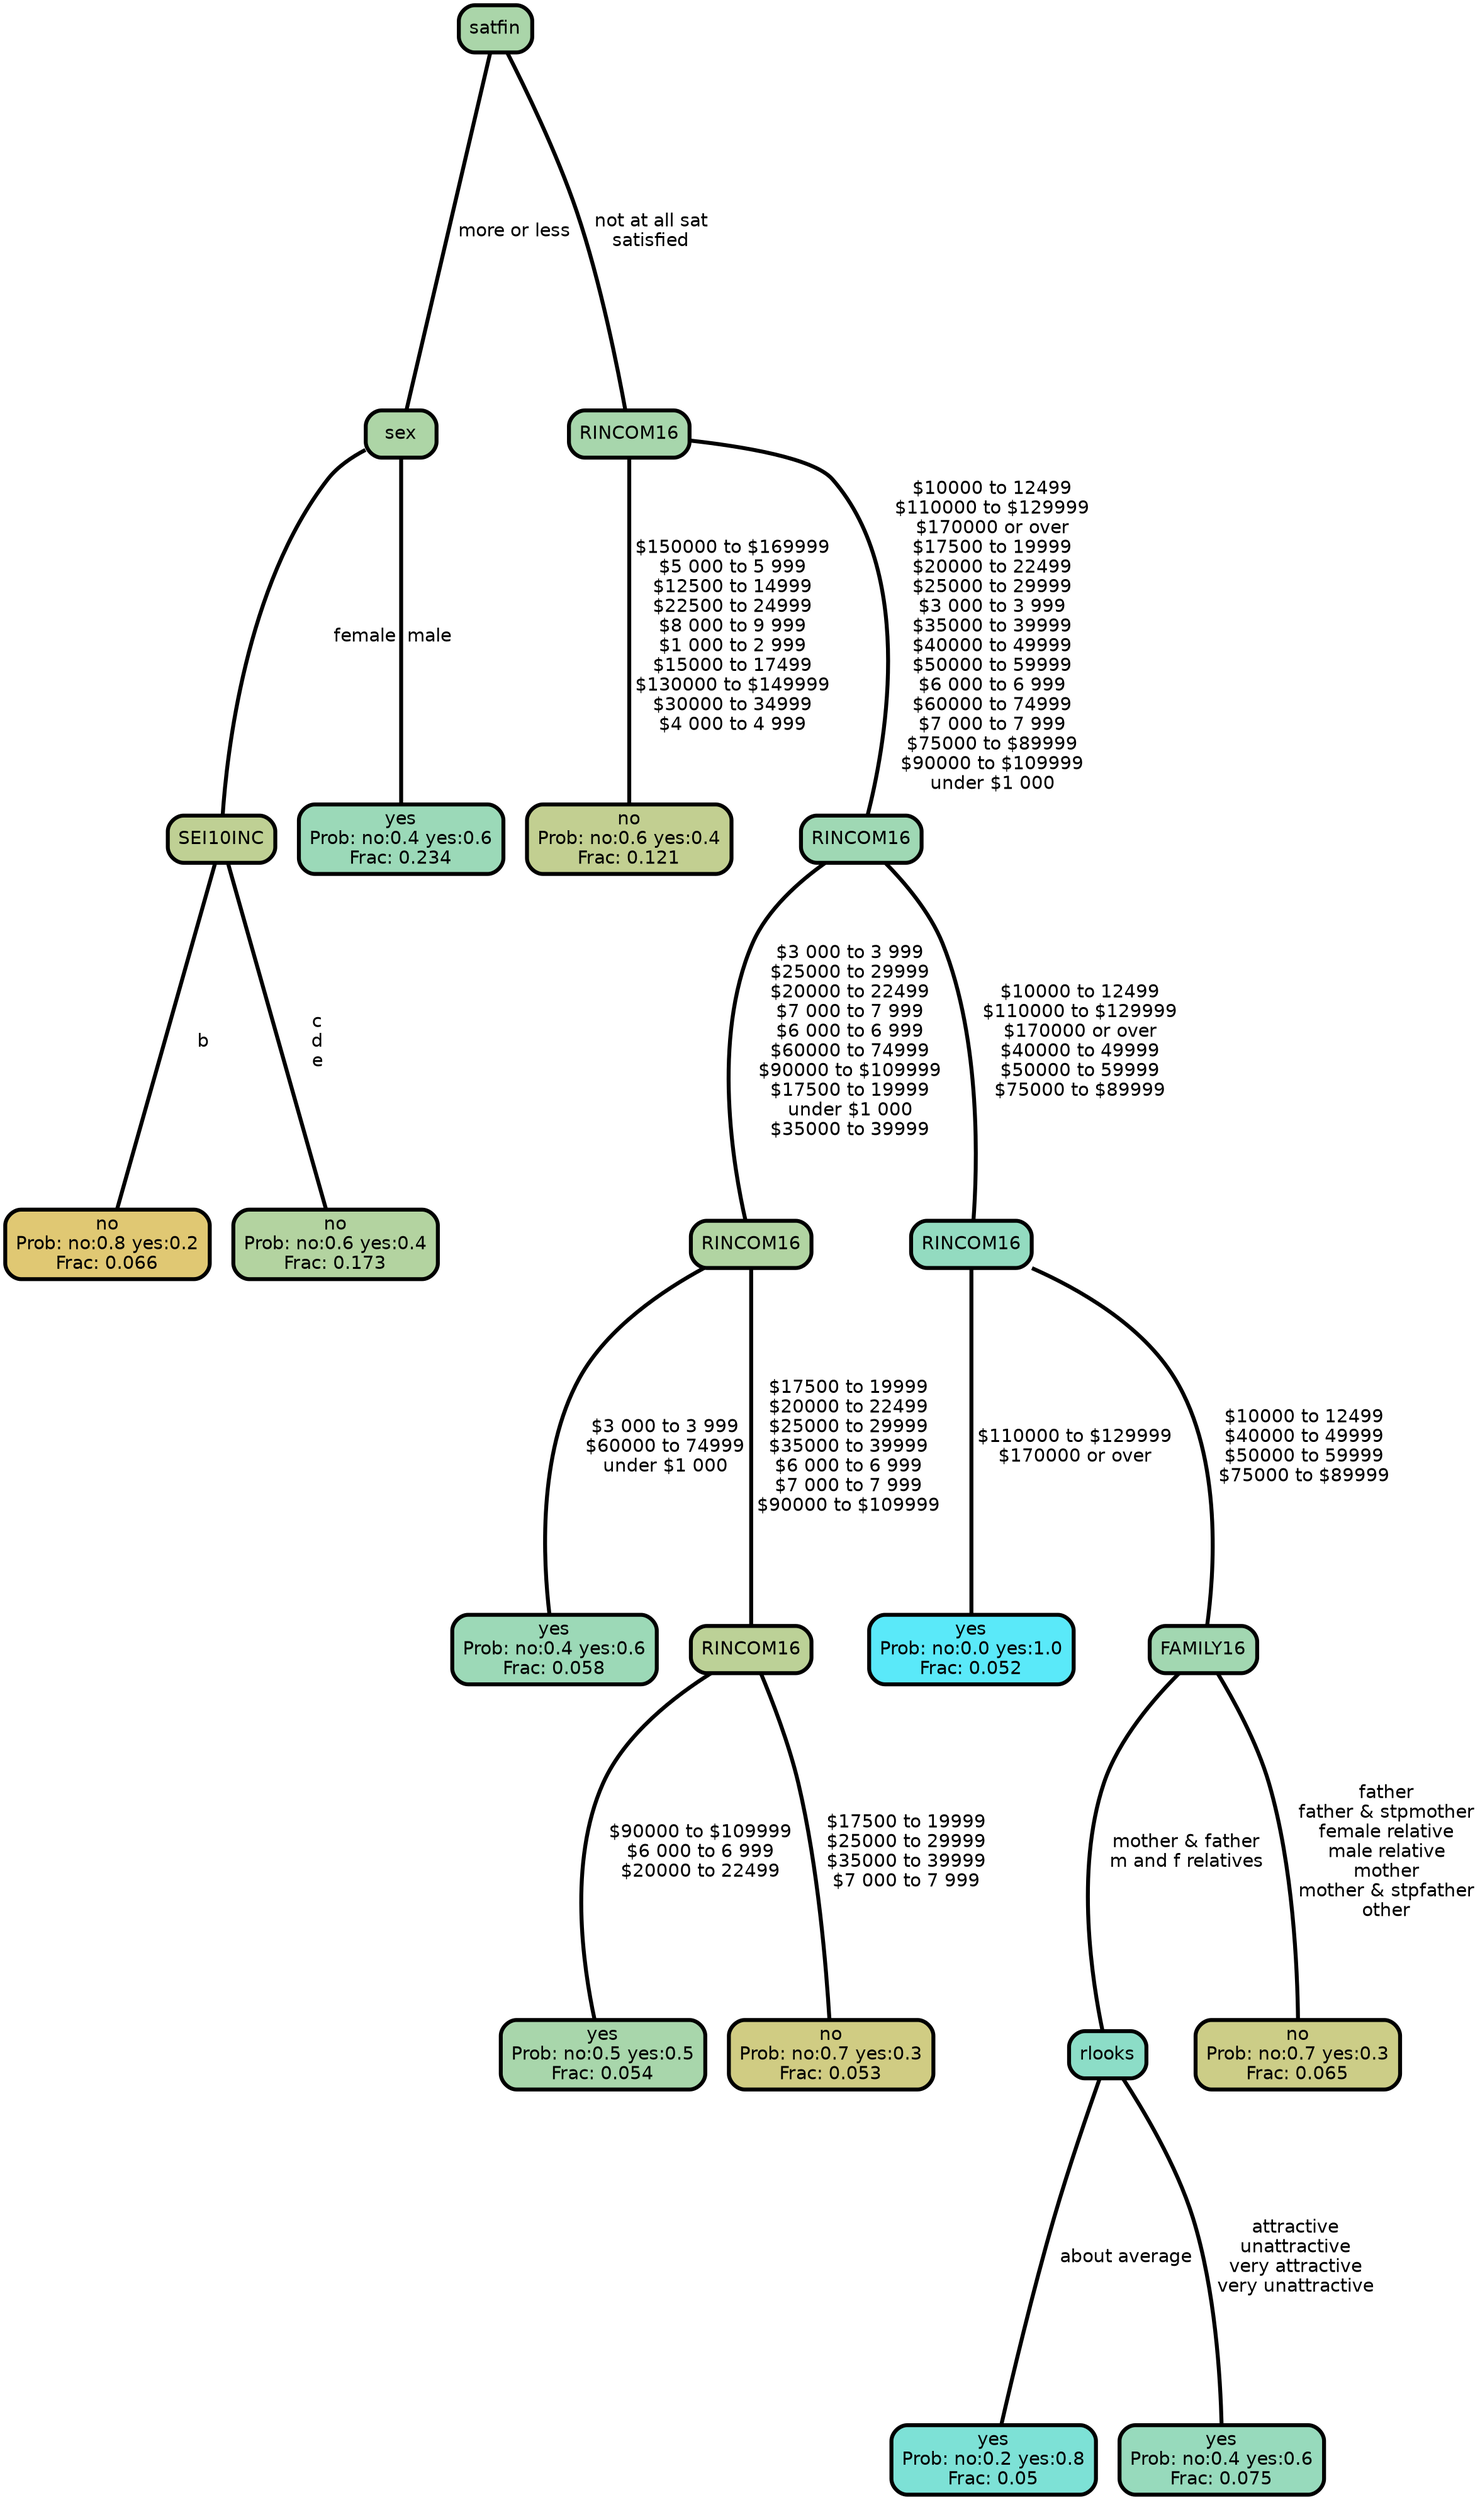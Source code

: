 graph Tree {
node [shape=box, style="filled, rounded",color="black",penwidth="3",fontcolor="black",                 fontname=helvetica] ;
graph [ranksep="0 equally", splines=straight,                 bgcolor=transparent, dpi=200] ;
edge [fontname=helvetica, color=black] ;
0 [label="no
Prob: no:0.8 yes:0.2
Frac: 0.066", fillcolor="#e0c873"] ;
1 [label="SEI10INC", fillcolor="#bfd094"] ;
2 [label="no
Prob: no:0.6 yes:0.4
Frac: 0.173", fillcolor="#b3d3a0"] ;
3 [label="sex", fillcolor="#add5a6"] ;
4 [label="yes
Prob: no:0.4 yes:0.6
Frac: 0.234", fillcolor="#9bd9b8"] ;
5 [label="satfin", fillcolor="#aad5a9"] ;
6 [label="no
Prob: no:0.6 yes:0.4
Frac: 0.121", fillcolor="#c2cf91"] ;
7 [label="RINCOM16", fillcolor="#a7d6ac"] ;
8 [label="yes
Prob: no:0.4 yes:0.6
Frac: 0.058", fillcolor="#9cd9b7"] ;
9 [label="RINCOM16", fillcolor="#b1d4a2"] ;
10 [label="yes
Prob: no:0.5 yes:0.5
Frac: 0.054", fillcolor="#a8d6ab"] ;
11 [label="RINCOM16", fillcolor="#bcd197"] ;
12 [label="no
Prob: no:0.7 yes:0.3
Frac: 0.053", fillcolor="#d0cc83"] ;
13 [label="RINCOM16", fillcolor="#9fd8b4"] ;
14 [label="yes
Prob: no:0.0 yes:1.0
Frac: 0.052", fillcolor="#5ae9f9"] ;
15 [label="RINCOM16", fillcolor="#93dbc0"] ;
16 [label="yes
Prob: no:0.2 yes:0.8
Frac: 0.05", fillcolor="#7de1d6"] ;
17 [label="rlooks", fillcolor="#8cddc7"] ;
18 [label="yes
Prob: no:0.4 yes:0.6
Frac: 0.075", fillcolor="#97dabc"] ;
19 [label="FAMILY16", fillcolor="#a2d7b1"] ;
20 [label="no
Prob: no:0.7 yes:0.3
Frac: 0.065", fillcolor="#cccd87"] ;
1 -- 0 [label=" b",penwidth=3] ;
1 -- 2 [label=" c\n d\n e",penwidth=3] ;
3 -- 1 [label=" female",penwidth=3] ;
3 -- 4 [label=" male",penwidth=3] ;
5 -- 3 [label=" more or less",penwidth=3] ;
5 -- 7 [label=" not at all sat\n satisfied",penwidth=3] ;
7 -- 6 [label=" $150000 to $169999\n $5 000 to 5 999\n $12500 to 14999\n $22500 to 24999\n $8 000 to 9 999\n $1 000 to 2 999\n $15000 to 17499\n $130000 to $149999\n $30000 to 34999\n $4 000 to 4 999",penwidth=3] ;
7 -- 13 [label=" $10000 to 12499\n $110000 to $129999\n $170000 or over\n $17500 to 19999\n $20000 to 22499\n $25000 to 29999\n $3 000 to 3 999\n $35000 to 39999\n $40000 to 49999\n $50000 to 59999\n $6 000 to 6 999\n $60000 to 74999\n $7 000 to 7 999\n $75000 to $89999\n $90000 to $109999\n under $1 000",penwidth=3] ;
9 -- 8 [label=" $3 000 to 3 999\n $60000 to 74999\n under $1 000",penwidth=3] ;
9 -- 11 [label=" $17500 to 19999\n $20000 to 22499\n $25000 to 29999\n $35000 to 39999\n $6 000 to 6 999\n $7 000 to 7 999\n $90000 to $109999",penwidth=3] ;
11 -- 10 [label=" $90000 to $109999\n $6 000 to 6 999\n $20000 to 22499",penwidth=3] ;
11 -- 12 [label=" $17500 to 19999\n $25000 to 29999\n $35000 to 39999\n $7 000 to 7 999",penwidth=3] ;
13 -- 9 [label=" $3 000 to 3 999\n $25000 to 29999\n $20000 to 22499\n $7 000 to 7 999\n $6 000 to 6 999\n $60000 to 74999\n $90000 to $109999\n $17500 to 19999\n under $1 000\n $35000 to 39999",penwidth=3] ;
13 -- 15 [label=" $10000 to 12499\n $110000 to $129999\n $170000 or over\n $40000 to 49999\n $50000 to 59999\n $75000 to $89999",penwidth=3] ;
15 -- 14 [label=" $110000 to $129999\n $170000 or over",penwidth=3] ;
15 -- 19 [label=" $10000 to 12499\n $40000 to 49999\n $50000 to 59999\n $75000 to $89999",penwidth=3] ;
17 -- 16 [label=" about average",penwidth=3] ;
17 -- 18 [label=" attractive\n unattractive\n very attractive\n very unattractive",penwidth=3] ;
19 -- 17 [label=" mother & father\n m and f relatives",penwidth=3] ;
19 -- 20 [label=" father\n father & stpmother\n female relative\n male relative\n mother\n mother & stpfather\n other",penwidth=3] ;
{rank = same;}}